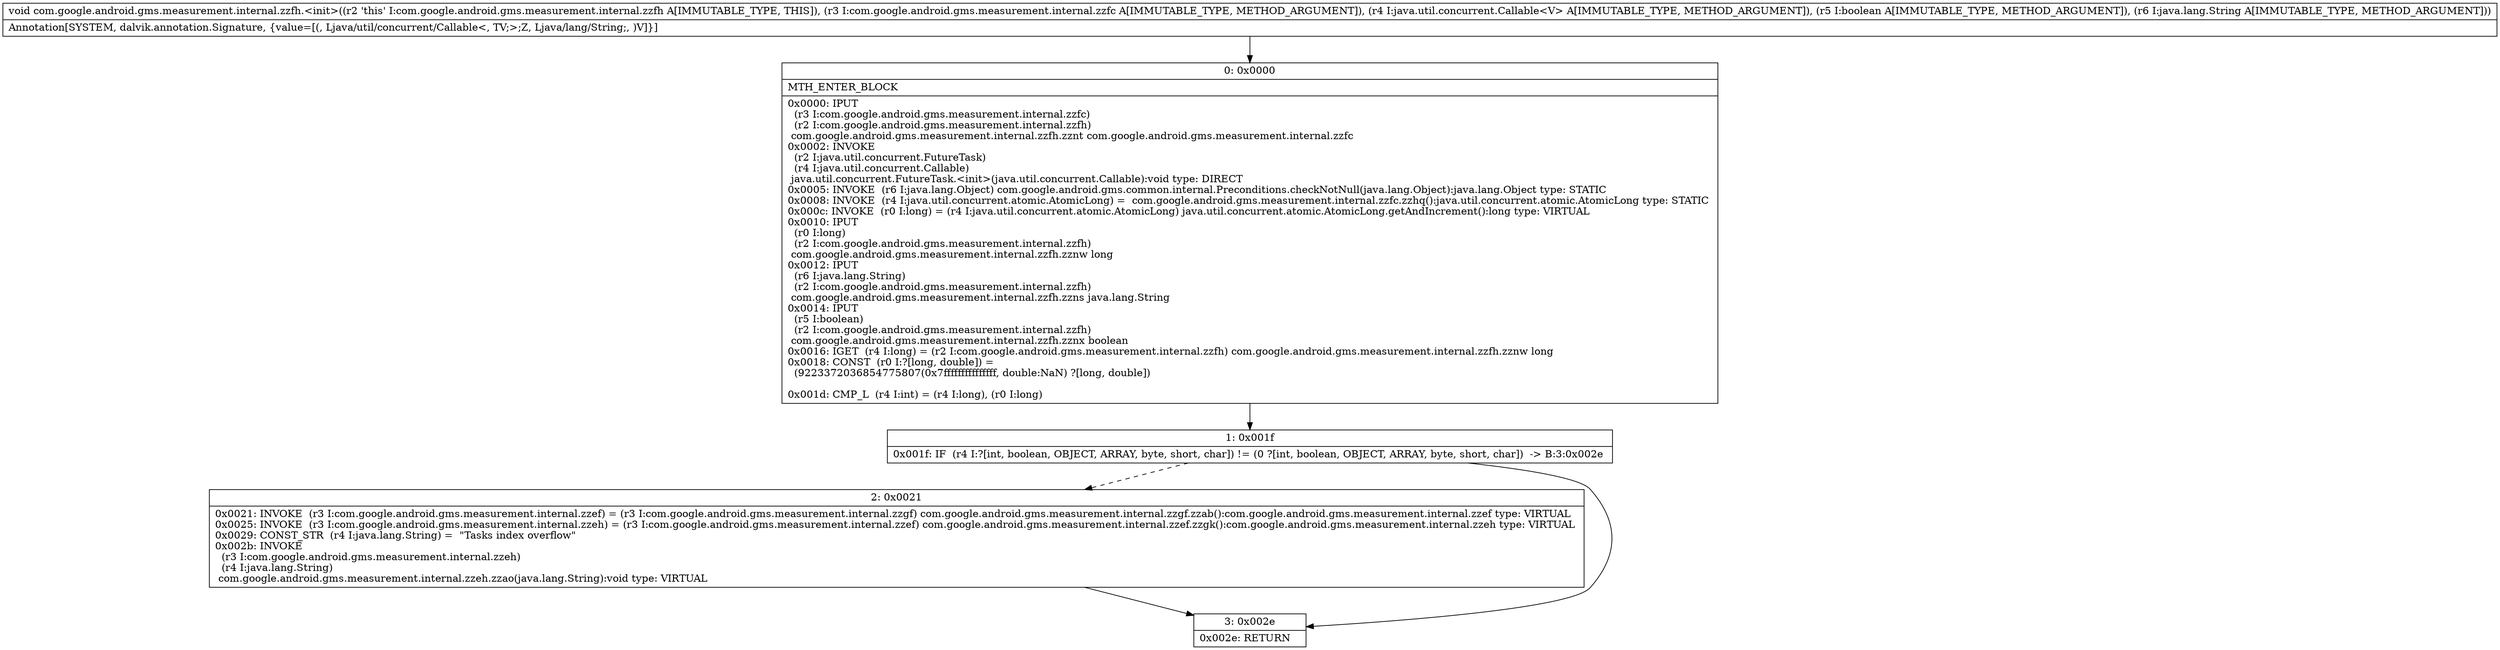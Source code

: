 digraph "CFG forcom.google.android.gms.measurement.internal.zzfh.\<init\>(Lcom\/google\/android\/gms\/measurement\/internal\/zzfc;Ljava\/util\/concurrent\/Callable;ZLjava\/lang\/String;)V" {
Node_0 [shape=record,label="{0\:\ 0x0000|MTH_ENTER_BLOCK\l|0x0000: IPUT  \l  (r3 I:com.google.android.gms.measurement.internal.zzfc)\l  (r2 I:com.google.android.gms.measurement.internal.zzfh)\l com.google.android.gms.measurement.internal.zzfh.zznt com.google.android.gms.measurement.internal.zzfc \l0x0002: INVOKE  \l  (r2 I:java.util.concurrent.FutureTask)\l  (r4 I:java.util.concurrent.Callable)\l java.util.concurrent.FutureTask.\<init\>(java.util.concurrent.Callable):void type: DIRECT \l0x0005: INVOKE  (r6 I:java.lang.Object) com.google.android.gms.common.internal.Preconditions.checkNotNull(java.lang.Object):java.lang.Object type: STATIC \l0x0008: INVOKE  (r4 I:java.util.concurrent.atomic.AtomicLong) =  com.google.android.gms.measurement.internal.zzfc.zzhq():java.util.concurrent.atomic.AtomicLong type: STATIC \l0x000c: INVOKE  (r0 I:long) = (r4 I:java.util.concurrent.atomic.AtomicLong) java.util.concurrent.atomic.AtomicLong.getAndIncrement():long type: VIRTUAL \l0x0010: IPUT  \l  (r0 I:long)\l  (r2 I:com.google.android.gms.measurement.internal.zzfh)\l com.google.android.gms.measurement.internal.zzfh.zznw long \l0x0012: IPUT  \l  (r6 I:java.lang.String)\l  (r2 I:com.google.android.gms.measurement.internal.zzfh)\l com.google.android.gms.measurement.internal.zzfh.zzns java.lang.String \l0x0014: IPUT  \l  (r5 I:boolean)\l  (r2 I:com.google.android.gms.measurement.internal.zzfh)\l com.google.android.gms.measurement.internal.zzfh.zznx boolean \l0x0016: IGET  (r4 I:long) = (r2 I:com.google.android.gms.measurement.internal.zzfh) com.google.android.gms.measurement.internal.zzfh.zznw long \l0x0018: CONST  (r0 I:?[long, double]) = \l  (9223372036854775807(0x7fffffffffffffff, double:NaN) ?[long, double])\l \l0x001d: CMP_L  (r4 I:int) = (r4 I:long), (r0 I:long) \l}"];
Node_1 [shape=record,label="{1\:\ 0x001f|0x001f: IF  (r4 I:?[int, boolean, OBJECT, ARRAY, byte, short, char]) != (0 ?[int, boolean, OBJECT, ARRAY, byte, short, char])  \-\> B:3:0x002e \l}"];
Node_2 [shape=record,label="{2\:\ 0x0021|0x0021: INVOKE  (r3 I:com.google.android.gms.measurement.internal.zzef) = (r3 I:com.google.android.gms.measurement.internal.zzgf) com.google.android.gms.measurement.internal.zzgf.zzab():com.google.android.gms.measurement.internal.zzef type: VIRTUAL \l0x0025: INVOKE  (r3 I:com.google.android.gms.measurement.internal.zzeh) = (r3 I:com.google.android.gms.measurement.internal.zzef) com.google.android.gms.measurement.internal.zzef.zzgk():com.google.android.gms.measurement.internal.zzeh type: VIRTUAL \l0x0029: CONST_STR  (r4 I:java.lang.String) =  \"Tasks index overflow\" \l0x002b: INVOKE  \l  (r3 I:com.google.android.gms.measurement.internal.zzeh)\l  (r4 I:java.lang.String)\l com.google.android.gms.measurement.internal.zzeh.zzao(java.lang.String):void type: VIRTUAL \l}"];
Node_3 [shape=record,label="{3\:\ 0x002e|0x002e: RETURN   \l}"];
MethodNode[shape=record,label="{void com.google.android.gms.measurement.internal.zzfh.\<init\>((r2 'this' I:com.google.android.gms.measurement.internal.zzfh A[IMMUTABLE_TYPE, THIS]), (r3 I:com.google.android.gms.measurement.internal.zzfc A[IMMUTABLE_TYPE, METHOD_ARGUMENT]), (r4 I:java.util.concurrent.Callable\<V\> A[IMMUTABLE_TYPE, METHOD_ARGUMENT]), (r5 I:boolean A[IMMUTABLE_TYPE, METHOD_ARGUMENT]), (r6 I:java.lang.String A[IMMUTABLE_TYPE, METHOD_ARGUMENT]))  | Annotation[SYSTEM, dalvik.annotation.Signature, \{value=[(, Ljava\/util\/concurrent\/Callable\<, TV;\>;Z, Ljava\/lang\/String;, )V]\}]\l}"];
MethodNode -> Node_0;
Node_0 -> Node_1;
Node_1 -> Node_2[style=dashed];
Node_1 -> Node_3;
Node_2 -> Node_3;
}

